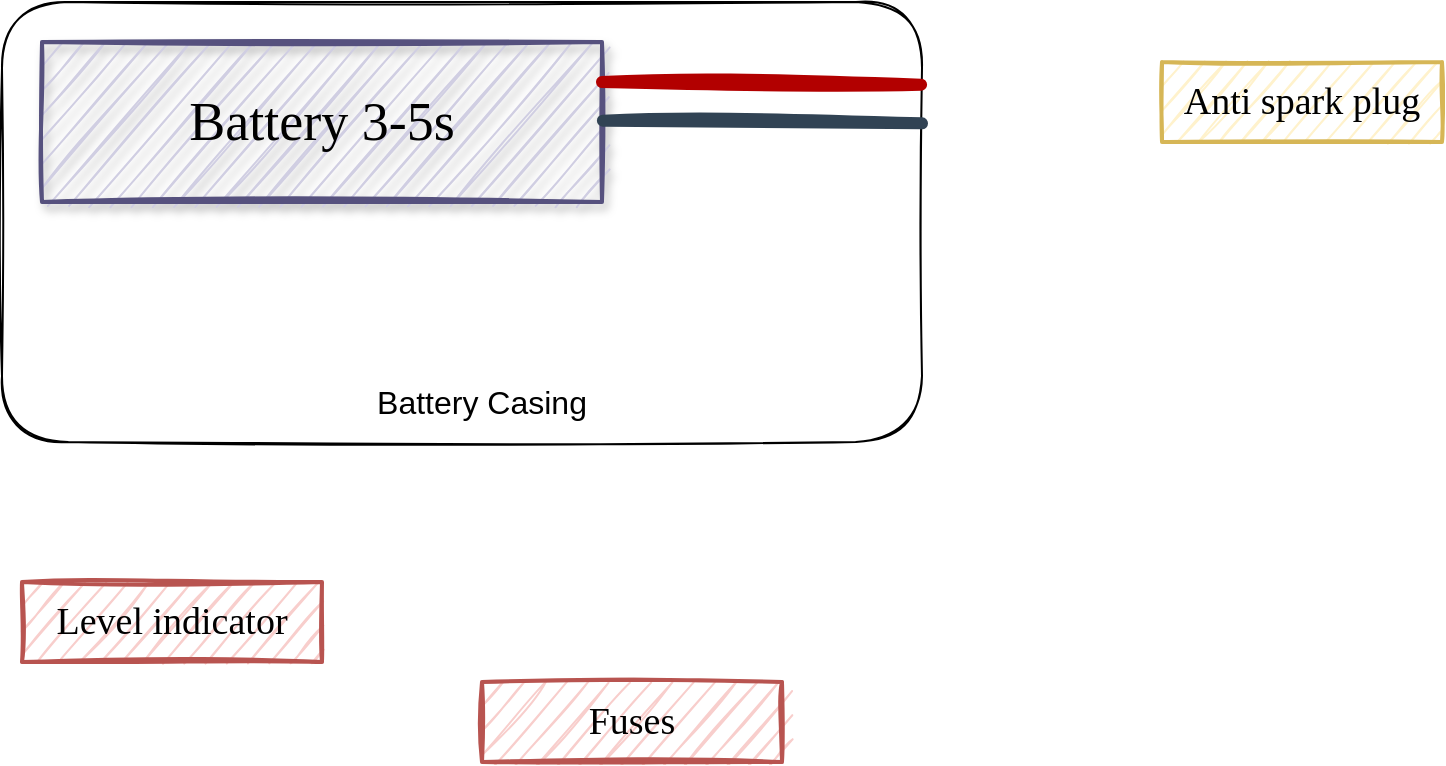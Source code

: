<mxfile version="14.4.9" type="github">
  <diagram id="SXXWEeyV9By4NUEat3Ey" name="Page-1">
    <mxGraphModel dx="566" dy="605" grid="1" gridSize="10" guides="1" tooltips="1" connect="1" arrows="1" fold="1" page="1" pageScale="1" pageWidth="850" pageHeight="1100" math="0" shadow="0">
      <root>
        <mxCell id="0" />
        <mxCell id="1" parent="0" />
        <mxCell id="7ekd8FyxpCXXgJrS_oEB-4" value="" style="rounded=1;whiteSpace=wrap;html=1;sketch=1;shadow=0;" vertex="1" parent="1">
          <mxGeometry x="50" y="40" width="460" height="220" as="geometry" />
        </mxCell>
        <mxCell id="rGJi0qXOW82os7Kz2DqW-1" value="&lt;font face=&quot;Georgia&quot;&gt;&lt;span style=&quot;font-size: 27px&quot;&gt;Battery 3-5s&lt;/span&gt;&lt;/font&gt;" style="rounded=0;whiteSpace=wrap;html=1;glass=0;sketch=1;strokeWidth=2;shadow=1;fillStyle=hachure;fillColor=#d0cee2;strokeColor=#56517e;" parent="1" vertex="1">
          <mxGeometry x="70" y="60" width="280" height="80" as="geometry" />
        </mxCell>
        <mxCell id="7ekd8FyxpCXXgJrS_oEB-1" value="&lt;font face=&quot;Georgia&quot; style=&quot;font-size: 19px&quot;&gt;Level indicator&lt;/font&gt;" style="rounded=0;whiteSpace=wrap;html=1;glass=0;sketch=1;strokeWidth=2;shadow=0;fillStyle=hachure;fillColor=#f8cecc;strokeColor=#b85450;" vertex="1" parent="1">
          <mxGeometry x="60" y="330" width="150" height="40" as="geometry" />
        </mxCell>
        <mxCell id="7ekd8FyxpCXXgJrS_oEB-3" value="&lt;font face=&quot;Georgia&quot; style=&quot;font-size: 19px&quot;&gt;Fuses&lt;/font&gt;" style="rounded=0;whiteSpace=wrap;html=1;glass=0;sketch=1;strokeWidth=2;shadow=0;fillStyle=hachure;fillColor=#f8cecc;strokeColor=#b85450;" vertex="1" parent="1">
          <mxGeometry x="290" y="380" width="150" height="40" as="geometry" />
        </mxCell>
        <mxCell id="7ekd8FyxpCXXgJrS_oEB-5" value="&lt;font style=&quot;font-size: 16px&quot;&gt;Battery Casing&lt;/font&gt;" style="text;html=1;strokeColor=none;fillColor=none;align=center;verticalAlign=middle;whiteSpace=wrap;rounded=0;shadow=0;sketch=0;" vertex="1" parent="1">
          <mxGeometry x="230" y="230" width="120" height="20" as="geometry" />
        </mxCell>
        <mxCell id="7ekd8FyxpCXXgJrS_oEB-8" value="" style="endArrow=none;html=1;exitX=1;exitY=0.25;exitDx=0;exitDy=0;entryX=0.999;entryY=0.188;entryDx=0;entryDy=0;entryPerimeter=0;strokeWidth=6;fillColor=#e51400;sketch=1;strokeColor=#B20000;" edge="1" parent="1" source="rGJi0qXOW82os7Kz2DqW-1" target="7ekd8FyxpCXXgJrS_oEB-4">
          <mxGeometry width="50" height="50" relative="1" as="geometry">
            <mxPoint x="290" y="200" as="sourcePoint" />
            <mxPoint x="540" y="100" as="targetPoint" />
          </mxGeometry>
        </mxCell>
        <mxCell id="7ekd8FyxpCXXgJrS_oEB-9" value="" style="endArrow=none;html=1;exitX=1;exitY=0.25;exitDx=0;exitDy=0;entryX=0.999;entryY=0.188;entryDx=0;entryDy=0;entryPerimeter=0;strokeWidth=6;fillColor=#647687;sketch=1;strokeColor=#314354;" edge="1" parent="1">
          <mxGeometry width="50" height="50" relative="1" as="geometry">
            <mxPoint x="350.46" y="99.32" as="sourcePoint" />
            <mxPoint x="510.0" y="100.68" as="targetPoint" />
          </mxGeometry>
        </mxCell>
        <mxCell id="7ekd8FyxpCXXgJrS_oEB-2" value="&lt;font face=&quot;Georgia&quot; style=&quot;font-size: 19px&quot;&gt;Anti spark plug&lt;/font&gt;" style="rounded=0;whiteSpace=wrap;html=1;glass=0;sketch=1;strokeWidth=2;shadow=0;fillStyle=hachure;fillColor=#fff2cc;strokeColor=#d6b656;gradientColor=#ffd966;" vertex="1" parent="1">
          <mxGeometry x="630" y="70" width="140" height="40" as="geometry" />
        </mxCell>
      </root>
    </mxGraphModel>
  </diagram>
</mxfile>
